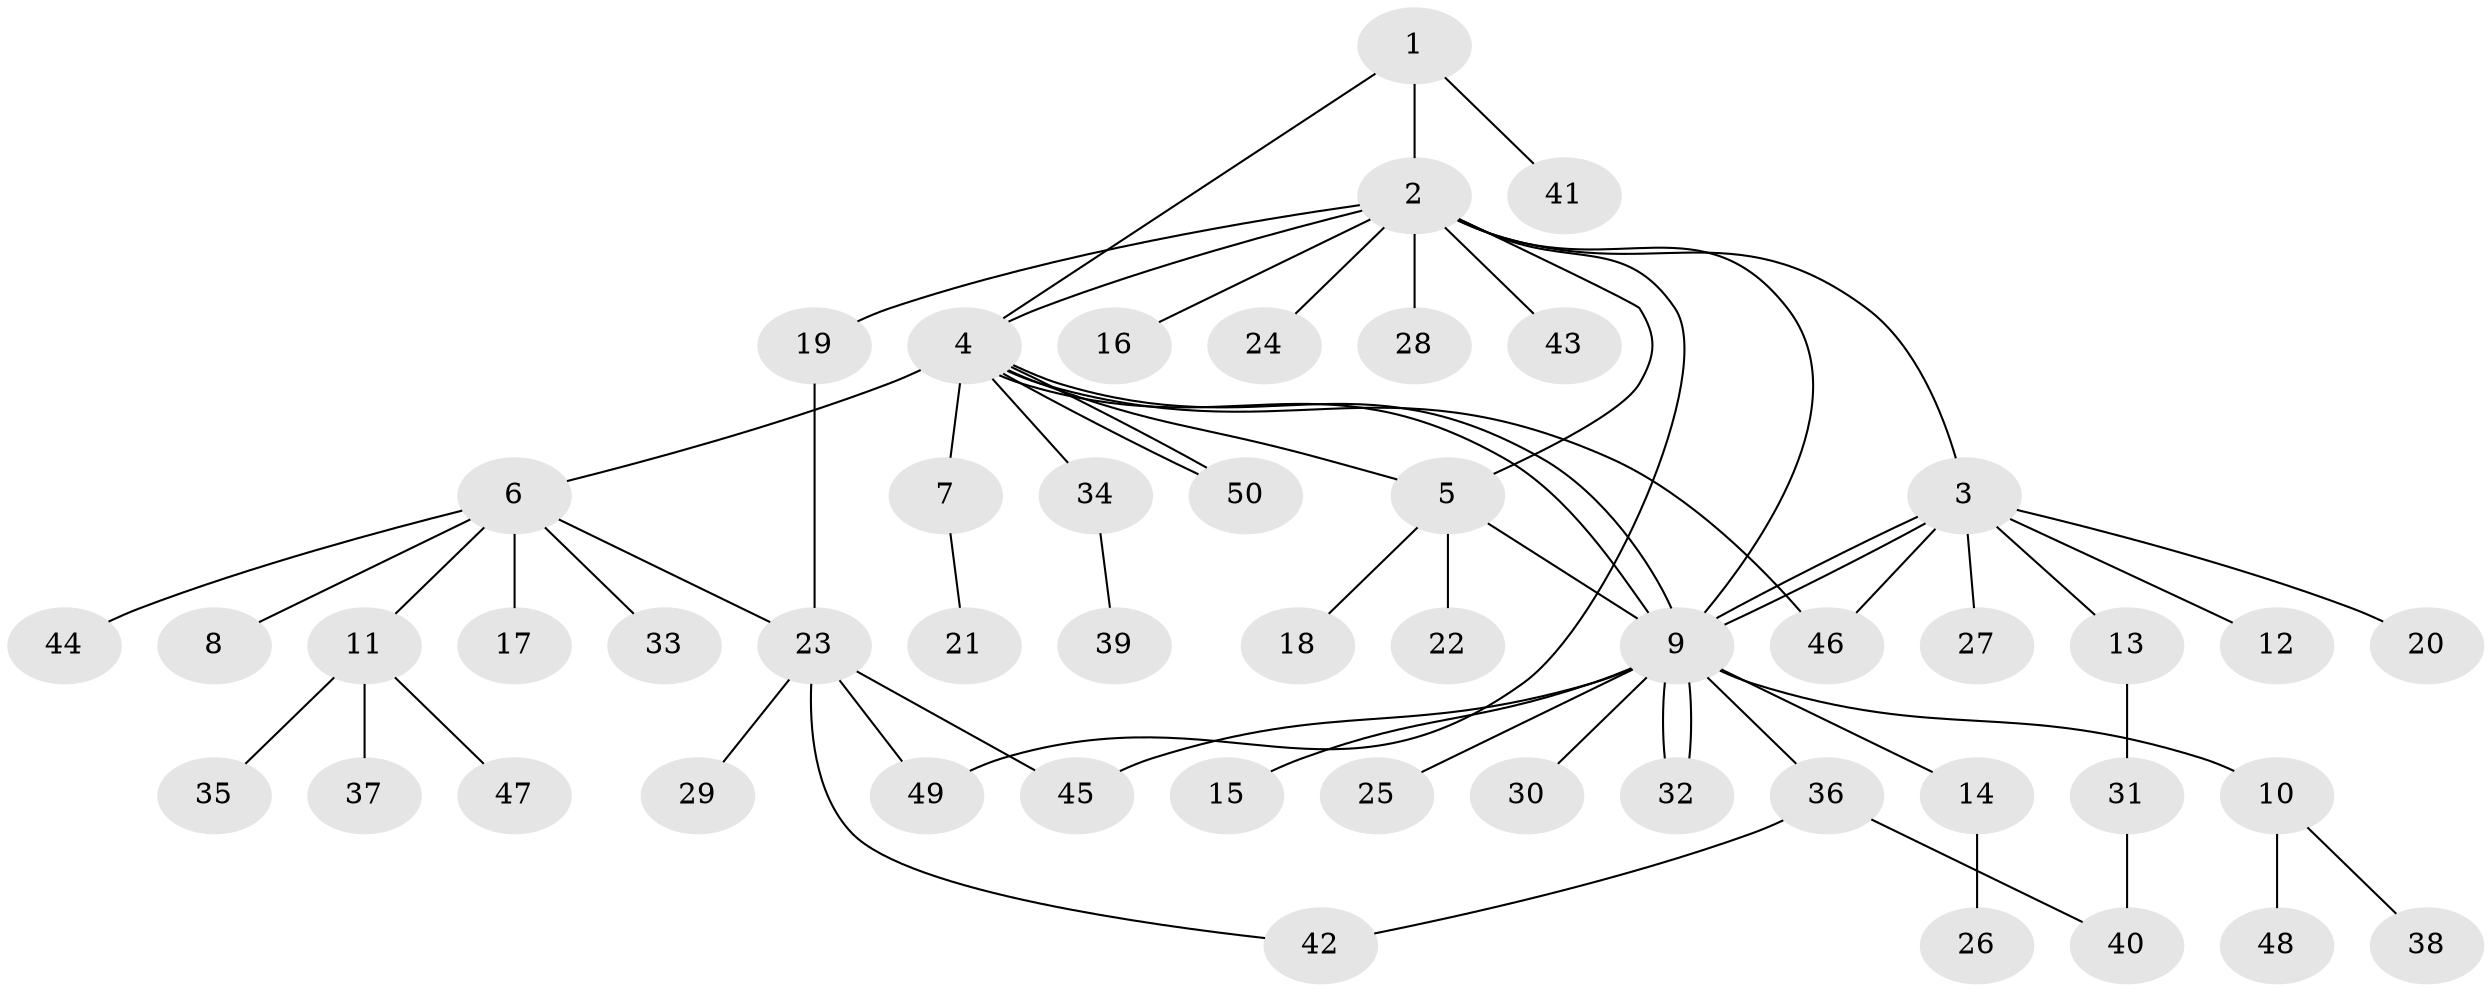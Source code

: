 // Generated by graph-tools (version 1.1) at 2025/47/03/09/25 04:47:41]
// undirected, 50 vertices, 64 edges
graph export_dot {
graph [start="1"]
  node [color=gray90,style=filled];
  1;
  2;
  3;
  4;
  5;
  6;
  7;
  8;
  9;
  10;
  11;
  12;
  13;
  14;
  15;
  16;
  17;
  18;
  19;
  20;
  21;
  22;
  23;
  24;
  25;
  26;
  27;
  28;
  29;
  30;
  31;
  32;
  33;
  34;
  35;
  36;
  37;
  38;
  39;
  40;
  41;
  42;
  43;
  44;
  45;
  46;
  47;
  48;
  49;
  50;
  1 -- 2;
  1 -- 4;
  1 -- 41;
  2 -- 3;
  2 -- 4;
  2 -- 5;
  2 -- 9;
  2 -- 16;
  2 -- 19;
  2 -- 24;
  2 -- 28;
  2 -- 43;
  2 -- 49;
  3 -- 9;
  3 -- 9;
  3 -- 12;
  3 -- 13;
  3 -- 20;
  3 -- 27;
  3 -- 46;
  4 -- 5;
  4 -- 6;
  4 -- 7;
  4 -- 9;
  4 -- 9;
  4 -- 34;
  4 -- 46;
  4 -- 50;
  4 -- 50;
  5 -- 9;
  5 -- 18;
  5 -- 22;
  6 -- 8;
  6 -- 11;
  6 -- 17;
  6 -- 23;
  6 -- 33;
  6 -- 44;
  7 -- 21;
  9 -- 10;
  9 -- 14;
  9 -- 15;
  9 -- 25;
  9 -- 30;
  9 -- 32;
  9 -- 32;
  9 -- 36;
  9 -- 45;
  10 -- 38;
  10 -- 48;
  11 -- 35;
  11 -- 37;
  11 -- 47;
  13 -- 31;
  14 -- 26;
  19 -- 23;
  23 -- 29;
  23 -- 42;
  23 -- 45;
  23 -- 49;
  31 -- 40;
  34 -- 39;
  36 -- 40;
  36 -- 42;
}
